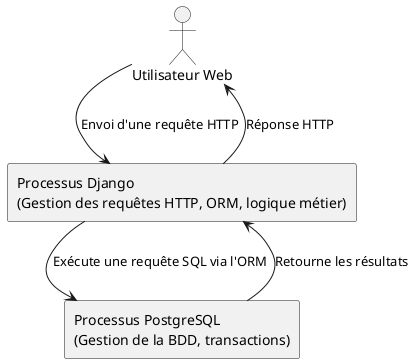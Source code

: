 @startuml
actor "Utilisateur Web" as user

rectangle "Processus Django\n(Gestion des requêtes HTTP, ORM, logique métier)" as django
rectangle "Processus PostgreSQL\n(Gestion de la BDD, transactions)" as postgres

user -> django : Envoi d'une requête HTTP
django -> postgres : Exécute une requête SQL via l'ORM
postgres --> django : Retourne les résultats
django --> user : Réponse HTTP
@enduml